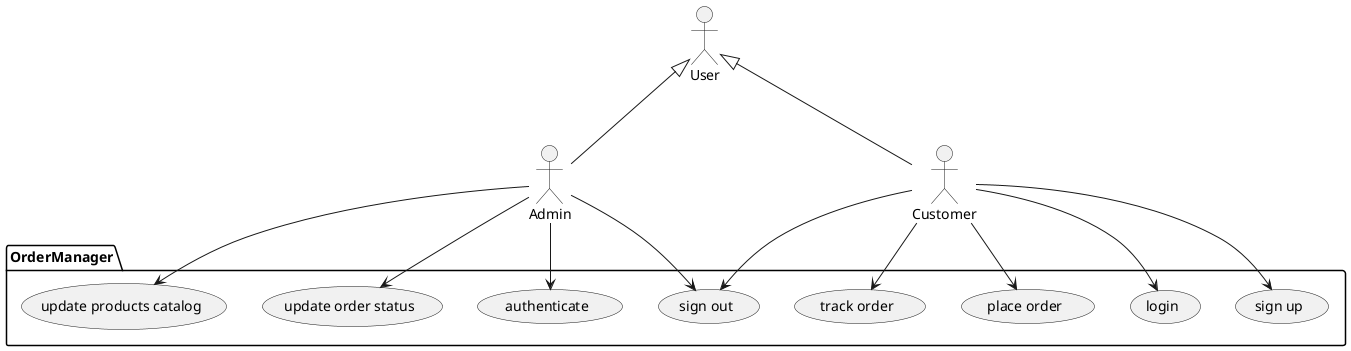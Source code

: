 @startuml Use-Case Diagram
:User:
:Admin:
:Customer:

User <|-- Admin
User <|-- Customer

package OrderManager{
Admin --> (authenticate)
Admin --> (update order status)
Admin --> (update products catalog)
Admin --> (sign out)

Customer --> (sign up)
Customer --> (login)
Customer --> (place order)
Customer --> (track order)
Customer --> (sign out)
}
@enduml